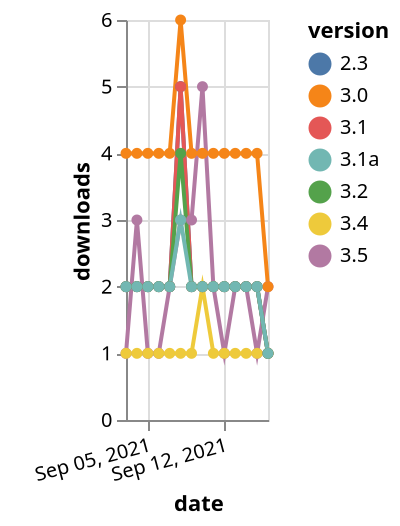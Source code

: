 {"$schema": "https://vega.github.io/schema/vega-lite/v5.json", "description": "A simple bar chart with embedded data.", "data": {"values": [{"date": "2021-09-03", "total": 1577, "delta": 1, "version": "3.5"}, {"date": "2021-09-04", "total": 1580, "delta": 3, "version": "3.5"}, {"date": "2021-09-05", "total": 1581, "delta": 1, "version": "3.5"}, {"date": "2021-09-06", "total": 1582, "delta": 1, "version": "3.5"}, {"date": "2021-09-07", "total": 1584, "delta": 2, "version": "3.5"}, {"date": "2021-09-08", "total": 1587, "delta": 3, "version": "3.5"}, {"date": "2021-09-09", "total": 1590, "delta": 3, "version": "3.5"}, {"date": "2021-09-10", "total": 1595, "delta": 5, "version": "3.5"}, {"date": "2021-09-11", "total": 1597, "delta": 2, "version": "3.5"}, {"date": "2021-09-12", "total": 1598, "delta": 1, "version": "3.5"}, {"date": "2021-09-13", "total": 1600, "delta": 2, "version": "3.5"}, {"date": "2021-09-14", "total": 1602, "delta": 2, "version": "3.5"}, {"date": "2021-09-15", "total": 1603, "delta": 1, "version": "3.5"}, {"date": "2021-09-16", "total": 1605, "delta": 2, "version": "3.5"}, {"date": "2021-09-03", "total": 4539, "delta": 2, "version": "2.3"}, {"date": "2021-09-04", "total": 4541, "delta": 2, "version": "2.3"}, {"date": "2021-09-05", "total": 4543, "delta": 2, "version": "2.3"}, {"date": "2021-09-06", "total": 4545, "delta": 2, "version": "2.3"}, {"date": "2021-09-07", "total": 4547, "delta": 2, "version": "2.3"}, {"date": "2021-09-08", "total": 4552, "delta": 5, "version": "2.3"}, {"date": "2021-09-09", "total": 4554, "delta": 2, "version": "2.3"}, {"date": "2021-09-10", "total": 4556, "delta": 2, "version": "2.3"}, {"date": "2021-09-11", "total": 4558, "delta": 2, "version": "2.3"}, {"date": "2021-09-12", "total": 4560, "delta": 2, "version": "2.3"}, {"date": "2021-09-13", "total": 4562, "delta": 2, "version": "2.3"}, {"date": "2021-09-14", "total": 4564, "delta": 2, "version": "2.3"}, {"date": "2021-09-15", "total": 4566, "delta": 2, "version": "2.3"}, {"date": "2021-09-16", "total": 4567, "delta": 1, "version": "2.3"}, {"date": "2021-09-03", "total": 346, "delta": 1, "version": "3.4"}, {"date": "2021-09-04", "total": 347, "delta": 1, "version": "3.4"}, {"date": "2021-09-05", "total": 348, "delta": 1, "version": "3.4"}, {"date": "2021-09-06", "total": 349, "delta": 1, "version": "3.4"}, {"date": "2021-09-07", "total": 350, "delta": 1, "version": "3.4"}, {"date": "2021-09-08", "total": 351, "delta": 1, "version": "3.4"}, {"date": "2021-09-09", "total": 352, "delta": 1, "version": "3.4"}, {"date": "2021-09-10", "total": 354, "delta": 2, "version": "3.4"}, {"date": "2021-09-11", "total": 355, "delta": 1, "version": "3.4"}, {"date": "2021-09-12", "total": 356, "delta": 1, "version": "3.4"}, {"date": "2021-09-13", "total": 357, "delta": 1, "version": "3.4"}, {"date": "2021-09-14", "total": 358, "delta": 1, "version": "3.4"}, {"date": "2021-09-15", "total": 359, "delta": 1, "version": "3.4"}, {"date": "2021-09-16", "total": 360, "delta": 1, "version": "3.4"}, {"date": "2021-09-03", "total": 7593, "delta": 2, "version": "3.1"}, {"date": "2021-09-04", "total": 7595, "delta": 2, "version": "3.1"}, {"date": "2021-09-05", "total": 7597, "delta": 2, "version": "3.1"}, {"date": "2021-09-06", "total": 7599, "delta": 2, "version": "3.1"}, {"date": "2021-09-07", "total": 7601, "delta": 2, "version": "3.1"}, {"date": "2021-09-08", "total": 7606, "delta": 5, "version": "3.1"}, {"date": "2021-09-09", "total": 7608, "delta": 2, "version": "3.1"}, {"date": "2021-09-10", "total": 7610, "delta": 2, "version": "3.1"}, {"date": "2021-09-11", "total": 7612, "delta": 2, "version": "3.1"}, {"date": "2021-09-12", "total": 7614, "delta": 2, "version": "3.1"}, {"date": "2021-09-13", "total": 7616, "delta": 2, "version": "3.1"}, {"date": "2021-09-14", "total": 7618, "delta": 2, "version": "3.1"}, {"date": "2021-09-15", "total": 7620, "delta": 2, "version": "3.1"}, {"date": "2021-09-16", "total": 7621, "delta": 1, "version": "3.1"}, {"date": "2021-09-03", "total": 3290, "delta": 2, "version": "3.2"}, {"date": "2021-09-04", "total": 3292, "delta": 2, "version": "3.2"}, {"date": "2021-09-05", "total": 3294, "delta": 2, "version": "3.2"}, {"date": "2021-09-06", "total": 3296, "delta": 2, "version": "3.2"}, {"date": "2021-09-07", "total": 3298, "delta": 2, "version": "3.2"}, {"date": "2021-09-08", "total": 3302, "delta": 4, "version": "3.2"}, {"date": "2021-09-09", "total": 3304, "delta": 2, "version": "3.2"}, {"date": "2021-09-10", "total": 3306, "delta": 2, "version": "3.2"}, {"date": "2021-09-11", "total": 3308, "delta": 2, "version": "3.2"}, {"date": "2021-09-12", "total": 3310, "delta": 2, "version": "3.2"}, {"date": "2021-09-13", "total": 3312, "delta": 2, "version": "3.2"}, {"date": "2021-09-14", "total": 3314, "delta": 2, "version": "3.2"}, {"date": "2021-09-15", "total": 3316, "delta": 2, "version": "3.2"}, {"date": "2021-09-16", "total": 3317, "delta": 1, "version": "3.2"}, {"date": "2021-09-03", "total": 5282, "delta": 4, "version": "3.0"}, {"date": "2021-09-04", "total": 5286, "delta": 4, "version": "3.0"}, {"date": "2021-09-05", "total": 5290, "delta": 4, "version": "3.0"}, {"date": "2021-09-06", "total": 5294, "delta": 4, "version": "3.0"}, {"date": "2021-09-07", "total": 5298, "delta": 4, "version": "3.0"}, {"date": "2021-09-08", "total": 5304, "delta": 6, "version": "3.0"}, {"date": "2021-09-09", "total": 5308, "delta": 4, "version": "3.0"}, {"date": "2021-09-10", "total": 5312, "delta": 4, "version": "3.0"}, {"date": "2021-09-11", "total": 5316, "delta": 4, "version": "3.0"}, {"date": "2021-09-12", "total": 5320, "delta": 4, "version": "3.0"}, {"date": "2021-09-13", "total": 5324, "delta": 4, "version": "3.0"}, {"date": "2021-09-14", "total": 5328, "delta": 4, "version": "3.0"}, {"date": "2021-09-15", "total": 5332, "delta": 4, "version": "3.0"}, {"date": "2021-09-16", "total": 5334, "delta": 2, "version": "3.0"}, {"date": "2021-09-03", "total": 2173, "delta": 2, "version": "3.1a"}, {"date": "2021-09-04", "total": 2175, "delta": 2, "version": "3.1a"}, {"date": "2021-09-05", "total": 2177, "delta": 2, "version": "3.1a"}, {"date": "2021-09-06", "total": 2179, "delta": 2, "version": "3.1a"}, {"date": "2021-09-07", "total": 2181, "delta": 2, "version": "3.1a"}, {"date": "2021-09-08", "total": 2184, "delta": 3, "version": "3.1a"}, {"date": "2021-09-09", "total": 2186, "delta": 2, "version": "3.1a"}, {"date": "2021-09-10", "total": 2188, "delta": 2, "version": "3.1a"}, {"date": "2021-09-11", "total": 2190, "delta": 2, "version": "3.1a"}, {"date": "2021-09-12", "total": 2192, "delta": 2, "version": "3.1a"}, {"date": "2021-09-13", "total": 2194, "delta": 2, "version": "3.1a"}, {"date": "2021-09-14", "total": 2196, "delta": 2, "version": "3.1a"}, {"date": "2021-09-15", "total": 2198, "delta": 2, "version": "3.1a"}, {"date": "2021-09-16", "total": 2199, "delta": 1, "version": "3.1a"}]}, "width": "container", "mark": {"type": "line", "point": {"filled": true}}, "encoding": {"x": {"field": "date", "type": "temporal", "timeUnit": "yearmonthdate", "title": "date", "axis": {"labelAngle": -15}}, "y": {"field": "delta", "type": "quantitative", "title": "downloads"}, "color": {"field": "version", "type": "nominal"}, "tooltip": {"field": "delta"}}}
